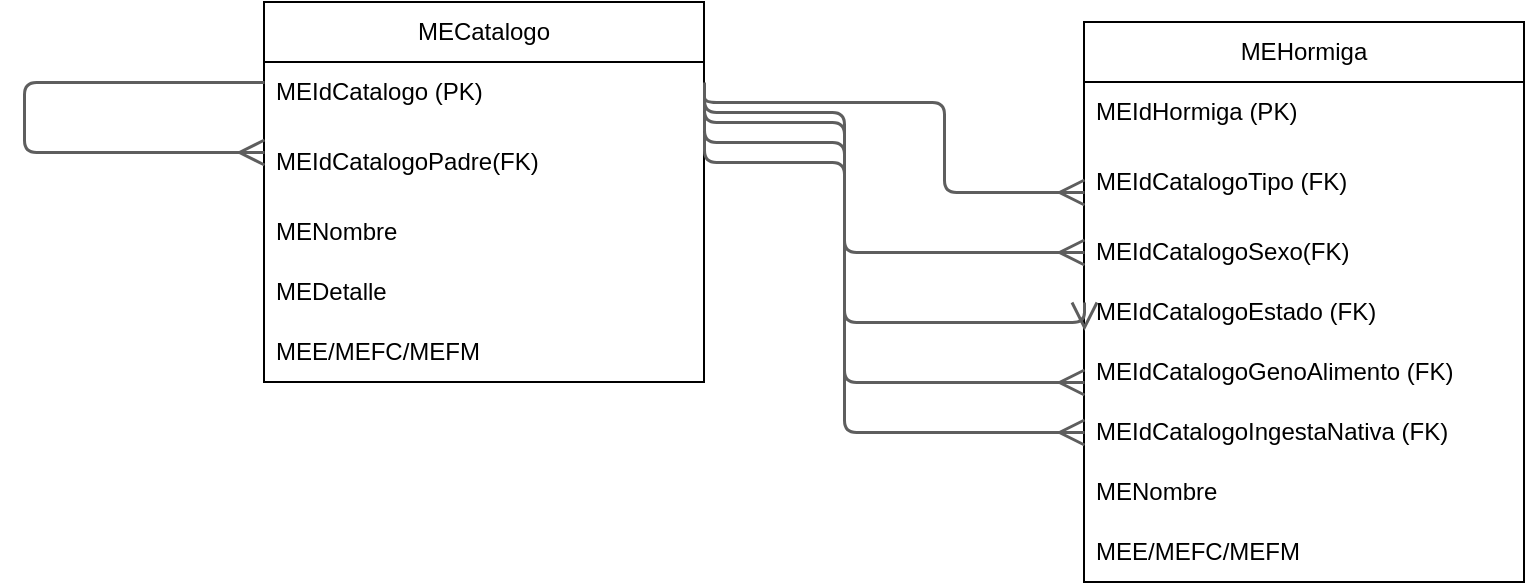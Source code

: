 <mxfile>
    <diagram id="6CCHHThNAL5nhMmoBLb5" name="Page-1">
        <mxGraphModel dx="1475" dy="520" grid="1" gridSize="10" guides="1" tooltips="1" connect="1" arrows="1" fold="1" page="1" pageScale="1" pageWidth="850" pageHeight="1100" math="0" shadow="0">
            <root>
                <mxCell id="0"/>
                <mxCell id="1" parent="0"/>
                <mxCell id="36" value="MECatalogo" style="swimlane;fontStyle=0;childLayout=stackLayout;horizontal=1;startSize=30;horizontalStack=0;resizeParent=1;resizeParentMax=0;resizeLast=0;collapsible=1;marginBottom=0;whiteSpace=wrap;html=1;" parent="1" vertex="1">
                    <mxGeometry x="-160" y="410" width="220" height="190" as="geometry"/>
                </mxCell>
                <mxCell id="37" value="MEIdCatalogo (PK)" style="text;strokeColor=none;fillColor=none;align=left;verticalAlign=middle;spacingLeft=4;spacingRight=4;overflow=hidden;points=[[0,0.5],[1,0.5]];portConstraint=eastwest;rotatable=0;whiteSpace=wrap;html=1;" parent="36" vertex="1">
                    <mxGeometry y="30" width="220" height="30" as="geometry"/>
                </mxCell>
                <mxCell id="38" value="MEIdCatalogoPadre(FK)" style="text;strokeColor=none;fillColor=none;align=left;verticalAlign=middle;spacingLeft=4;spacingRight=4;overflow=hidden;points=[[0,0.5],[1,0.5]];portConstraint=eastwest;rotatable=0;whiteSpace=wrap;html=1;" parent="36" vertex="1">
                    <mxGeometry y="60" width="220" height="40" as="geometry"/>
                </mxCell>
                <mxCell id="39" value="MENombre" style="text;strokeColor=none;fillColor=none;align=left;verticalAlign=middle;spacingLeft=4;spacingRight=4;overflow=hidden;points=[[0,0.5],[1,0.5]];portConstraint=eastwest;rotatable=0;whiteSpace=wrap;html=1;" parent="36" vertex="1">
                    <mxGeometry y="100" width="220" height="30" as="geometry"/>
                </mxCell>
                <mxCell id="40" value="MEDetalle" style="text;strokeColor=none;fillColor=none;align=left;verticalAlign=middle;spacingLeft=4;spacingRight=4;overflow=hidden;points=[[0,0.5],[1,0.5]];portConstraint=eastwest;rotatable=0;whiteSpace=wrap;html=1;" parent="36" vertex="1">
                    <mxGeometry y="130" width="220" height="30" as="geometry"/>
                </mxCell>
                <mxCell id="41" value="MEE/MEFC/MEFM" style="text;strokeColor=none;fillColor=none;align=left;verticalAlign=middle;spacingLeft=4;spacingRight=4;overflow=hidden;points=[[0,0.5],[1,0.5]];portConstraint=eastwest;rotatable=0;whiteSpace=wrap;html=1;" parent="36" vertex="1">
                    <mxGeometry y="160" width="220" height="30" as="geometry"/>
                </mxCell>
                <mxCell id="42" value="MEHormiga" style="swimlane;fontStyle=0;childLayout=stackLayout;horizontal=1;startSize=30;horizontalStack=0;resizeParent=1;resizeParentMax=0;resizeLast=0;collapsible=1;marginBottom=0;whiteSpace=wrap;html=1;" parent="1" vertex="1">
                    <mxGeometry x="250" y="420" width="220" height="280" as="geometry"/>
                </mxCell>
                <mxCell id="43" value="MEIdHormiga (PK)" style="text;strokeColor=none;fillColor=none;align=left;verticalAlign=middle;spacingLeft=4;spacingRight=4;overflow=hidden;points=[[0,0.5],[1,0.5]];portConstraint=eastwest;rotatable=0;whiteSpace=wrap;html=1;" parent="42" vertex="1">
                    <mxGeometry y="30" width="220" height="30" as="geometry"/>
                </mxCell>
                <mxCell id="44" value="MEIdCatalogoTipo (FK)" style="text;strokeColor=none;fillColor=none;align=left;verticalAlign=middle;spacingLeft=4;spacingRight=4;overflow=hidden;points=[[0,0.5],[1,0.5]];portConstraint=eastwest;rotatable=0;whiteSpace=wrap;html=1;" parent="42" vertex="1">
                    <mxGeometry y="60" width="220" height="40" as="geometry"/>
                </mxCell>
                <mxCell id="45" value="MEIdCatalogoSexo(FK)" style="text;strokeColor=none;fillColor=none;align=left;verticalAlign=middle;spacingLeft=4;spacingRight=4;overflow=hidden;points=[[0,0.5],[1,0.5]];portConstraint=eastwest;rotatable=0;whiteSpace=wrap;html=1;" parent="42" vertex="1">
                    <mxGeometry y="100" width="220" height="30" as="geometry"/>
                </mxCell>
                <mxCell id="46" value="MEIdCatalogoEstado (FK)" style="text;strokeColor=none;fillColor=none;align=left;verticalAlign=middle;spacingLeft=4;spacingRight=4;overflow=hidden;points=[[0,0.5],[1,0.5]];portConstraint=eastwest;rotatable=0;whiteSpace=wrap;html=1;" parent="42" vertex="1">
                    <mxGeometry y="130" width="220" height="30" as="geometry"/>
                </mxCell>
                <mxCell id="47" value="MEIdCatalogoGenoAlimento (FK)" style="text;strokeColor=none;fillColor=none;align=left;verticalAlign=middle;spacingLeft=4;spacingRight=4;overflow=hidden;points=[[0,0.5],[1,0.5]];portConstraint=eastwest;rotatable=0;whiteSpace=wrap;html=1;" parent="42" vertex="1">
                    <mxGeometry y="160" width="220" height="30" as="geometry"/>
                </mxCell>
                <mxCell id="48" value="MEIdCatalogoIngestaNativa (FK)" style="text;strokeColor=none;fillColor=none;align=left;verticalAlign=middle;spacingLeft=4;spacingRight=4;overflow=hidden;points=[[0,0.5],[1,0.5]];portConstraint=eastwest;rotatable=0;whiteSpace=wrap;html=1;" parent="42" vertex="1">
                    <mxGeometry y="190" width="220" height="30" as="geometry"/>
                </mxCell>
                <mxCell id="49" value="MENombre" style="text;strokeColor=none;fillColor=none;align=left;verticalAlign=middle;spacingLeft=4;spacingRight=4;overflow=hidden;points=[[0,0.5],[1,0.5]];portConstraint=eastwest;rotatable=0;whiteSpace=wrap;html=1;" parent="42" vertex="1">
                    <mxGeometry y="220" width="220" height="30" as="geometry"/>
                </mxCell>
                <mxCell id="51" value="MEE/MEFC/MEFM" style="text;strokeColor=none;fillColor=none;align=left;verticalAlign=middle;spacingLeft=4;spacingRight=4;overflow=hidden;points=[[0,0.5],[1,0.5]];portConstraint=eastwest;rotatable=0;whiteSpace=wrap;html=1;" parent="42" vertex="1">
                    <mxGeometry y="250" width="220" height="30" as="geometry"/>
                </mxCell>
                <mxCell id="52" value="" style="html=1;jettySize=18;whiteSpace=wrap;fontSize=13;strokeColor=#5E5E5E;strokeWidth=1.5;rounded=1;arcSize=12;edgeStyle=orthogonalEdgeStyle;endArrow=ERmany;endSize=10;exitX=1;exitY=0.5;entryX=1;entryY=0.5;lucidId=jS7OJYjnYTtR;entryDx=0;entryDy=0;exitDx=0;exitDy=0;" parent="1" edge="1">
                    <mxGeometry width="100" height="100" relative="1" as="geometry">
                        <Array as="points">
                            <mxPoint x="-280" y="450"/>
                            <mxPoint x="-280" y="485"/>
                        </Array>
                        <mxPoint x="-160" y="450" as="sourcePoint"/>
                        <mxPoint x="-160" y="485" as="targetPoint"/>
                    </mxGeometry>
                </mxCell>
                <mxCell id="53" value="" style="html=1;jettySize=18;whiteSpace=wrap;fontSize=13;strokeColor=#5E5E5E;strokeWidth=1.5;rounded=1;arcSize=12;edgeStyle=orthogonalEdgeStyle;endArrow=ERmany;endSize=10;exitX=1;exitY=0.5;entryX=1;entryY=0.5;lucidId=jS7OJYjnYTtR;entryDx=0;entryDy=0;exitDx=0;exitDy=0;" parent="1" source="37" edge="1">
                    <mxGeometry width="100" height="100" relative="1" as="geometry">
                        <Array as="points">
                            <mxPoint x="60" y="460"/>
                            <mxPoint x="180" y="460"/>
                            <mxPoint x="180" y="505"/>
                        </Array>
                        <mxPoint x="250" y="470" as="sourcePoint"/>
                        <mxPoint x="250" y="505" as="targetPoint"/>
                    </mxGeometry>
                </mxCell>
                <mxCell id="54" value="" style="html=1;jettySize=18;whiteSpace=wrap;fontSize=13;strokeColor=#5E5E5E;strokeWidth=1.5;rounded=1;arcSize=12;edgeStyle=orthogonalEdgeStyle;endArrow=ERmany;endSize=10;exitX=1;exitY=0.5;entryX=1;entryY=0.5;lucidId=jS7OJYjnYTtR;entryDx=0;entryDy=0;exitDx=0;exitDy=0;" parent="1" source="37" edge="1">
                    <mxGeometry width="100" height="100" relative="1" as="geometry">
                        <Array as="points">
                            <mxPoint x="60" y="470"/>
                            <mxPoint x="130" y="470"/>
                            <mxPoint x="130" y="535"/>
                        </Array>
                        <mxPoint x="250" y="500" as="sourcePoint"/>
                        <mxPoint x="250" y="535" as="targetPoint"/>
                    </mxGeometry>
                </mxCell>
                <mxCell id="55" value="" style="html=1;jettySize=18;whiteSpace=wrap;fontSize=13;strokeColor=#5E5E5E;strokeWidth=1.5;rounded=1;arcSize=12;edgeStyle=orthogonalEdgeStyle;endArrow=ERmany;endSize=10;exitX=1;exitY=0.5;lucidId=jS7OJYjnYTtR;exitDx=0;exitDy=0;" parent="1" edge="1">
                    <mxGeometry width="100" height="100" relative="1" as="geometry">
                        <Array as="points">
                            <mxPoint x="60" y="465"/>
                            <mxPoint x="130" y="465"/>
                            <mxPoint x="130" y="570"/>
                            <mxPoint x="250" y="570"/>
                        </Array>
                        <mxPoint x="60" y="450" as="sourcePoint"/>
                        <mxPoint x="250" y="560" as="targetPoint"/>
                    </mxGeometry>
                </mxCell>
                <mxCell id="56" value="" style="html=1;jettySize=18;whiteSpace=wrap;fontSize=13;strokeColor=#5E5E5E;strokeWidth=1.5;rounded=1;arcSize=12;edgeStyle=orthogonalEdgeStyle;endArrow=ERmany;endSize=10;exitX=1;exitY=0.5;lucidId=jS7OJYjnYTtR;exitDx=0;exitDy=0;" parent="1" target="47" edge="1">
                    <mxGeometry width="100" height="100" relative="1" as="geometry">
                        <Array as="points">
                            <mxPoint x="60" y="480"/>
                            <mxPoint x="130" y="480"/>
                            <mxPoint x="130" y="600"/>
                        </Array>
                        <mxPoint x="60" y="465" as="sourcePoint"/>
                        <mxPoint x="250" y="545" as="targetPoint"/>
                    </mxGeometry>
                </mxCell>
                <mxCell id="57" value="" style="html=1;jettySize=18;whiteSpace=wrap;fontSize=13;strokeColor=#5E5E5E;strokeWidth=1.5;rounded=1;arcSize=12;edgeStyle=orthogonalEdgeStyle;endArrow=ERmany;endSize=10;exitX=1;exitY=0.5;lucidId=jS7OJYjnYTtR;exitDx=0;exitDy=0;entryX=0;entryY=0.5;entryDx=0;entryDy=0;" parent="1" target="48" edge="1">
                    <mxGeometry width="100" height="100" relative="1" as="geometry">
                        <Array as="points">
                            <mxPoint x="60" y="490"/>
                            <mxPoint x="130" y="490"/>
                            <mxPoint x="130" y="625"/>
                        </Array>
                        <mxPoint x="60" y="475" as="sourcePoint"/>
                        <mxPoint x="250" y="610" as="targetPoint"/>
                    </mxGeometry>
                </mxCell>
            </root>
        </mxGraphModel>
    </diagram>
</mxfile>